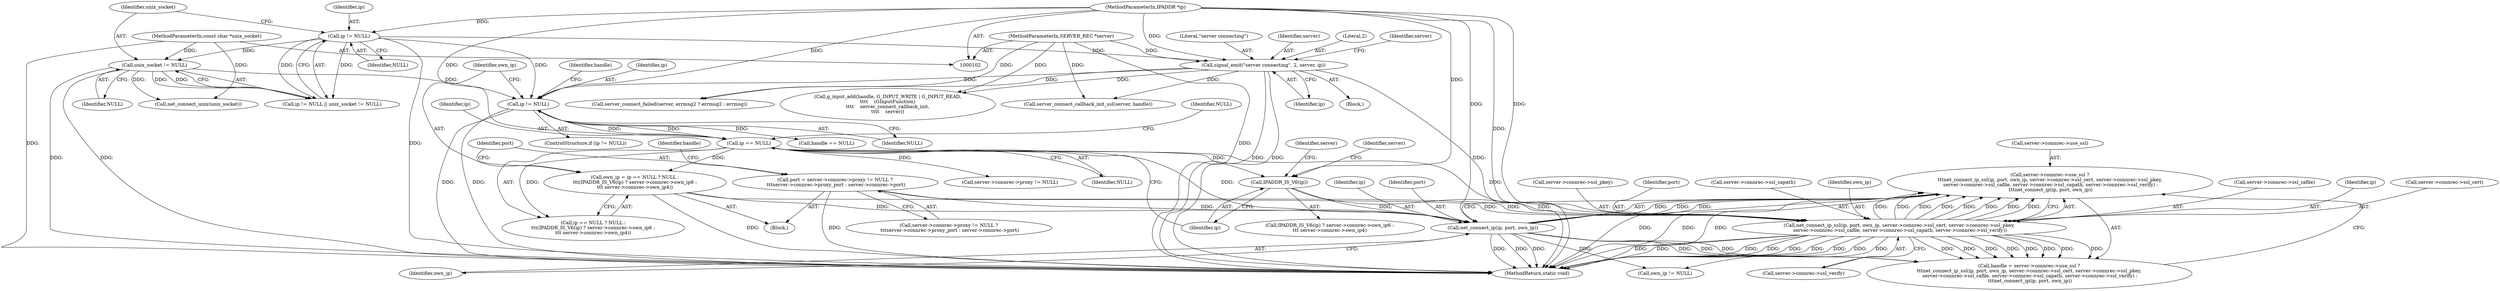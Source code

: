 digraph "0_irssi-proxy_85bbc05b21678e80423815d2ef1dfe26208491ab_3@API" {
"1000183" [label="(Call,server->connrec->use_ssl ?\n\t\t\tnet_connect_ip_ssl(ip, port, own_ip, server->connrec->ssl_cert, server->connrec->ssl_pkey,\n server->connrec->ssl_cafile, server->connrec->ssl_capath, server->connrec->ssl_verify) :\n \t\t\tnet_connect_ip(ip, port, own_ip))"];
"1000189" [label="(Call,net_connect_ip_ssl(ip, port, own_ip, server->connrec->ssl_cert, server->connrec->ssl_pkey,\n server->connrec->ssl_cafile, server->connrec->ssl_capath, server->connrec->ssl_verify))"];
"1000144" [label="(Call,ip == NULL)"];
"1000137" [label="(Call,ip != NULL)"];
"1000124" [label="(Call,signal_emit(\"server connecting\", 2, server, ip))"];
"1000103" [label="(MethodParameterIn,SERVER_REC *server)"];
"1000118" [label="(Call,ip != NULL)"];
"1000104" [label="(MethodParameterIn,IPADDR *ip)"];
"1000121" [label="(Call,unix_socket != NULL)"];
"1000105" [label="(MethodParameterIn,const char *unix_socket)"];
"1000149" [label="(Call,IPADDR_IS_V6(ip))"];
"1000161" [label="(Call,port = server->connrec->proxy != NULL ?\n \t\t\tserver->connrec->proxy_port : server->connrec->port)"];
"1000141" [label="(Call,own_ip = ip == NULL ? NULL :\n\t\t\t(IPADDR_IS_V6(ip) ? server->connrec->own_ip6 :\n\t\t\t server->connrec->own_ip4))"];
"1000218" [label="(Call,net_connect_ip(ip, port, own_ip))"];
"1000105" [label="(MethodParameterIn,const char *unix_socket)"];
"1000189" [label="(Call,net_connect_ip_ssl(ip, port, own_ip, server->connrec->ssl_cert, server->connrec->ssl_pkey,\n server->connrec->ssl_cafile, server->connrec->ssl_capath, server->connrec->ssl_verify))"];
"1000161" [label="(Call,port = server->connrec->proxy != NULL ?\n \t\t\tserver->connrec->proxy_port : server->connrec->port)"];
"1000125" [label="(Literal,\"server connecting\")"];
"1000127" [label="(Identifier,server)"];
"1000219" [label="(Identifier,ip)"];
"1000104" [label="(MethodParameterIn,IPADDR *ip)"];
"1000143" [label="(Call,ip == NULL ? NULL :\n\t\t\t(IPADDR_IS_V6(ip) ? server->connrec->own_ip6 :\n\t\t\t server->connrec->own_ip4))"];
"1000198" [label="(Call,server->connrec->ssl_pkey)"];
"1000136" [label="(ControlStructure,if (ip != NULL))"];
"1000191" [label="(Identifier,port)"];
"1000163" [label="(Call,server->connrec->proxy != NULL ?\n \t\t\tserver->connrec->proxy_port : server->connrec->port)"];
"1000150" [label="(Identifier,ip)"];
"1000164" [label="(Call,server->connrec->proxy != NULL)"];
"1000325" [label="(MethodReturn,static void)"];
"1000128" [label="(Identifier,ip)"];
"1000119" [label="(Identifier,ip)"];
"1000182" [label="(Identifier,handle)"];
"1000221" [label="(Identifier,own_ip)"];
"1000126" [label="(Literal,2)"];
"1000142" [label="(Identifier,own_ip)"];
"1000208" [label="(Call,server->connrec->ssl_capath)"];
"1000144" [label="(Call,ip == NULL)"];
"1000316" [label="(Call,g_input_add(handle, G_INPUT_WRITE | G_INPUT_READ,\n\t\t\t\t    (GInputFunction)\n\t\t\t\t    server_connect_callback_init,\n\t\t\t\t    server))"];
"1000123" [label="(Identifier,NULL)"];
"1000153" [label="(Identifier,server)"];
"1000192" [label="(Identifier,own_ip)"];
"1000218" [label="(Call,net_connect_ip(ip, port, own_ip))"];
"1000141" [label="(Call,own_ip = ip == NULL ? NULL :\n\t\t\t(IPADDR_IS_V6(ip) ? server->connrec->own_ip6 :\n\t\t\t server->connrec->own_ip4))"];
"1000285" [label="(Call,server_connect_failed(server, errmsg2 ? errmsg2 : errmsg))"];
"1000226" [label="(Call,net_connect_unix(unix_socket))"];
"1000121" [label="(Call,unix_socket != NULL)"];
"1000117" [label="(Call,ip != NULL || unix_socket != NULL)"];
"1000184" [label="(Call,server->connrec->use_ssl)"];
"1000148" [label="(Call,IPADDR_IS_V6(ip) ? server->connrec->own_ip6 :\n\t\t\t server->connrec->own_ip4)"];
"1000183" [label="(Call,server->connrec->use_ssl ?\n\t\t\tnet_connect_ip_ssl(ip, port, own_ip, server->connrec->ssl_cert, server->connrec->ssl_pkey,\n server->connrec->ssl_cafile, server->connrec->ssl_capath, server->connrec->ssl_verify) :\n \t\t\tnet_connect_ip(ip, port, own_ip))"];
"1000220" [label="(Identifier,port)"];
"1000137" [label="(Call,ip != NULL)"];
"1000246" [label="(Call,own_ip != NULL)"];
"1000203" [label="(Call,server->connrec->ssl_cafile)"];
"1000213" [label="(Call,server->connrec->ssl_verify)"];
"1000181" [label="(Call,handle = server->connrec->use_ssl ?\n\t\t\tnet_connect_ip_ssl(ip, port, own_ip, server->connrec->ssl_cert, server->connrec->ssl_pkey,\n server->connrec->ssl_cafile, server->connrec->ssl_capath, server->connrec->ssl_verify) :\n \t\t\tnet_connect_ip(ip, port, own_ip))"];
"1000162" [label="(Identifier,port)"];
"1000120" [label="(Identifier,NULL)"];
"1000225" [label="(Identifier,handle)"];
"1000190" [label="(Identifier,ip)"];
"1000124" [label="(Call,signal_emit(\"server connecting\", 2, server, ip))"];
"1000308" [label="(Call,server_connect_callback_init_ssl(server, handle))"];
"1000140" [label="(Block,)"];
"1000158" [label="(Identifier,server)"];
"1000138" [label="(Identifier,ip)"];
"1000146" [label="(Identifier,NULL)"];
"1000103" [label="(MethodParameterIn,SERVER_REC *server)"];
"1000122" [label="(Identifier,unix_socket)"];
"1000149" [label="(Call,IPADDR_IS_V6(ip))"];
"1000193" [label="(Call,server->connrec->ssl_cert)"];
"1000229" [label="(Call,handle == NULL)"];
"1000139" [label="(Identifier,NULL)"];
"1000147" [label="(Identifier,NULL)"];
"1000106" [label="(Block,)"];
"1000132" [label="(Identifier,server)"];
"1000145" [label="(Identifier,ip)"];
"1000118" [label="(Call,ip != NULL)"];
"1000183" -> "1000181"  [label="AST: "];
"1000183" -> "1000189"  [label="CFG: "];
"1000183" -> "1000218"  [label="CFG: "];
"1000184" -> "1000183"  [label="AST: "];
"1000189" -> "1000183"  [label="AST: "];
"1000218" -> "1000183"  [label="AST: "];
"1000181" -> "1000183"  [label="CFG: "];
"1000183" -> "1000325"  [label="DDG: "];
"1000183" -> "1000325"  [label="DDG: "];
"1000183" -> "1000325"  [label="DDG: "];
"1000189" -> "1000183"  [label="DDG: "];
"1000189" -> "1000183"  [label="DDG: "];
"1000189" -> "1000183"  [label="DDG: "];
"1000189" -> "1000183"  [label="DDG: "];
"1000189" -> "1000183"  [label="DDG: "];
"1000189" -> "1000183"  [label="DDG: "];
"1000189" -> "1000183"  [label="DDG: "];
"1000189" -> "1000183"  [label="DDG: "];
"1000218" -> "1000183"  [label="DDG: "];
"1000218" -> "1000183"  [label="DDG: "];
"1000218" -> "1000183"  [label="DDG: "];
"1000189" -> "1000213"  [label="CFG: "];
"1000190" -> "1000189"  [label="AST: "];
"1000191" -> "1000189"  [label="AST: "];
"1000192" -> "1000189"  [label="AST: "];
"1000193" -> "1000189"  [label="AST: "];
"1000198" -> "1000189"  [label="AST: "];
"1000203" -> "1000189"  [label="AST: "];
"1000208" -> "1000189"  [label="AST: "];
"1000213" -> "1000189"  [label="AST: "];
"1000189" -> "1000325"  [label="DDG: "];
"1000189" -> "1000325"  [label="DDG: "];
"1000189" -> "1000325"  [label="DDG: "];
"1000189" -> "1000325"  [label="DDG: "];
"1000189" -> "1000325"  [label="DDG: "];
"1000189" -> "1000325"  [label="DDG: "];
"1000189" -> "1000325"  [label="DDG: "];
"1000189" -> "1000325"  [label="DDG: "];
"1000189" -> "1000181"  [label="DDG: "];
"1000189" -> "1000181"  [label="DDG: "];
"1000189" -> "1000181"  [label="DDG: "];
"1000189" -> "1000181"  [label="DDG: "];
"1000189" -> "1000181"  [label="DDG: "];
"1000189" -> "1000181"  [label="DDG: "];
"1000189" -> "1000181"  [label="DDG: "];
"1000189" -> "1000181"  [label="DDG: "];
"1000144" -> "1000189"  [label="DDG: "];
"1000149" -> "1000189"  [label="DDG: "];
"1000104" -> "1000189"  [label="DDG: "];
"1000161" -> "1000189"  [label="DDG: "];
"1000141" -> "1000189"  [label="DDG: "];
"1000189" -> "1000246"  [label="DDG: "];
"1000144" -> "1000143"  [label="AST: "];
"1000144" -> "1000146"  [label="CFG: "];
"1000145" -> "1000144"  [label="AST: "];
"1000146" -> "1000144"  [label="AST: "];
"1000147" -> "1000144"  [label="CFG: "];
"1000150" -> "1000144"  [label="CFG: "];
"1000144" -> "1000141"  [label="DDG: "];
"1000137" -> "1000144"  [label="DDG: "];
"1000137" -> "1000144"  [label="DDG: "];
"1000104" -> "1000144"  [label="DDG: "];
"1000144" -> "1000143"  [label="DDG: "];
"1000144" -> "1000149"  [label="DDG: "];
"1000144" -> "1000164"  [label="DDG: "];
"1000144" -> "1000218"  [label="DDG: "];
"1000137" -> "1000136"  [label="AST: "];
"1000137" -> "1000139"  [label="CFG: "];
"1000138" -> "1000137"  [label="AST: "];
"1000139" -> "1000137"  [label="AST: "];
"1000142" -> "1000137"  [label="CFG: "];
"1000225" -> "1000137"  [label="CFG: "];
"1000137" -> "1000325"  [label="DDG: "];
"1000137" -> "1000325"  [label="DDG: "];
"1000124" -> "1000137"  [label="DDG: "];
"1000104" -> "1000137"  [label="DDG: "];
"1000121" -> "1000137"  [label="DDG: "];
"1000118" -> "1000137"  [label="DDG: "];
"1000137" -> "1000229"  [label="DDG: "];
"1000124" -> "1000106"  [label="AST: "];
"1000124" -> "1000128"  [label="CFG: "];
"1000125" -> "1000124"  [label="AST: "];
"1000126" -> "1000124"  [label="AST: "];
"1000127" -> "1000124"  [label="AST: "];
"1000128" -> "1000124"  [label="AST: "];
"1000132" -> "1000124"  [label="CFG: "];
"1000124" -> "1000325"  [label="DDG: "];
"1000124" -> "1000325"  [label="DDG: "];
"1000124" -> "1000325"  [label="DDG: "];
"1000103" -> "1000124"  [label="DDG: "];
"1000118" -> "1000124"  [label="DDG: "];
"1000104" -> "1000124"  [label="DDG: "];
"1000124" -> "1000285"  [label="DDG: "];
"1000124" -> "1000308"  [label="DDG: "];
"1000124" -> "1000316"  [label="DDG: "];
"1000103" -> "1000102"  [label="AST: "];
"1000103" -> "1000325"  [label="DDG: "];
"1000103" -> "1000285"  [label="DDG: "];
"1000103" -> "1000308"  [label="DDG: "];
"1000103" -> "1000316"  [label="DDG: "];
"1000118" -> "1000117"  [label="AST: "];
"1000118" -> "1000120"  [label="CFG: "];
"1000119" -> "1000118"  [label="AST: "];
"1000120" -> "1000118"  [label="AST: "];
"1000122" -> "1000118"  [label="CFG: "];
"1000117" -> "1000118"  [label="CFG: "];
"1000118" -> "1000325"  [label="DDG: "];
"1000118" -> "1000117"  [label="DDG: "];
"1000118" -> "1000117"  [label="DDG: "];
"1000104" -> "1000118"  [label="DDG: "];
"1000118" -> "1000121"  [label="DDG: "];
"1000104" -> "1000102"  [label="AST: "];
"1000104" -> "1000325"  [label="DDG: "];
"1000104" -> "1000149"  [label="DDG: "];
"1000104" -> "1000218"  [label="DDG: "];
"1000121" -> "1000117"  [label="AST: "];
"1000121" -> "1000123"  [label="CFG: "];
"1000122" -> "1000121"  [label="AST: "];
"1000123" -> "1000121"  [label="AST: "];
"1000117" -> "1000121"  [label="CFG: "];
"1000121" -> "1000325"  [label="DDG: "];
"1000121" -> "1000325"  [label="DDG: "];
"1000121" -> "1000117"  [label="DDG: "];
"1000121" -> "1000117"  [label="DDG: "];
"1000105" -> "1000121"  [label="DDG: "];
"1000121" -> "1000226"  [label="DDG: "];
"1000105" -> "1000102"  [label="AST: "];
"1000105" -> "1000325"  [label="DDG: "];
"1000105" -> "1000226"  [label="DDG: "];
"1000149" -> "1000148"  [label="AST: "];
"1000149" -> "1000150"  [label="CFG: "];
"1000150" -> "1000149"  [label="AST: "];
"1000153" -> "1000149"  [label="CFG: "];
"1000158" -> "1000149"  [label="CFG: "];
"1000149" -> "1000218"  [label="DDG: "];
"1000161" -> "1000140"  [label="AST: "];
"1000161" -> "1000163"  [label="CFG: "];
"1000162" -> "1000161"  [label="AST: "];
"1000163" -> "1000161"  [label="AST: "];
"1000182" -> "1000161"  [label="CFG: "];
"1000161" -> "1000325"  [label="DDG: "];
"1000161" -> "1000218"  [label="DDG: "];
"1000141" -> "1000140"  [label="AST: "];
"1000141" -> "1000143"  [label="CFG: "];
"1000142" -> "1000141"  [label="AST: "];
"1000143" -> "1000141"  [label="AST: "];
"1000162" -> "1000141"  [label="CFG: "];
"1000141" -> "1000325"  [label="DDG: "];
"1000141" -> "1000218"  [label="DDG: "];
"1000218" -> "1000221"  [label="CFG: "];
"1000219" -> "1000218"  [label="AST: "];
"1000220" -> "1000218"  [label="AST: "];
"1000221" -> "1000218"  [label="AST: "];
"1000218" -> "1000325"  [label="DDG: "];
"1000218" -> "1000325"  [label="DDG: "];
"1000218" -> "1000325"  [label="DDG: "];
"1000218" -> "1000181"  [label="DDG: "];
"1000218" -> "1000181"  [label="DDG: "];
"1000218" -> "1000181"  [label="DDG: "];
"1000218" -> "1000246"  [label="DDG: "];
}
